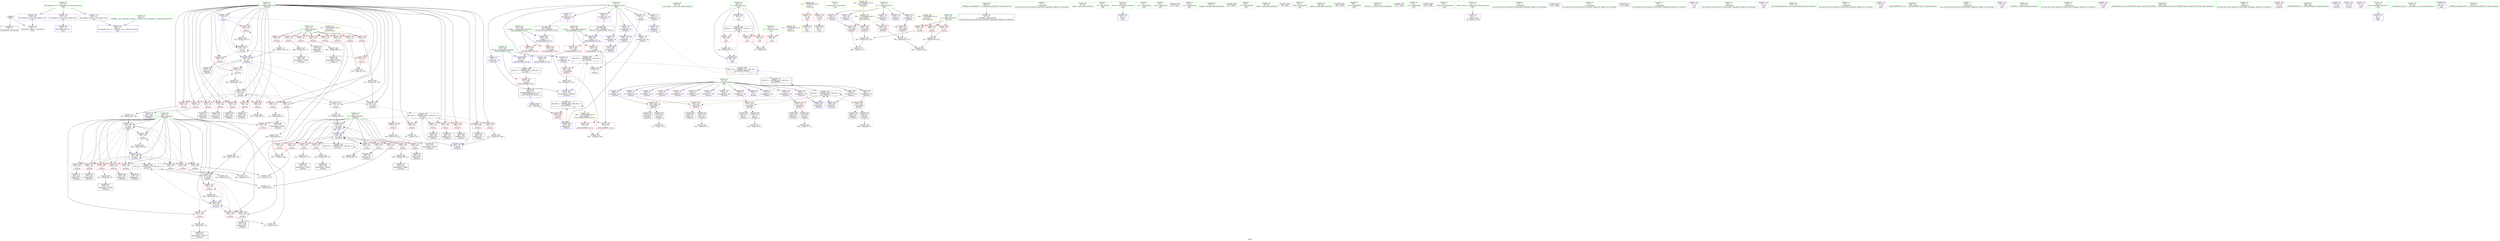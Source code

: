 digraph "SVFG" {
	label="SVFG";

	Node0x55be8ee57210 [shape=record,color=grey,label="{NodeID: 0\nNullPtr}"];
	Node0x55be8ee57210 -> Node0x55be8ee78370[style=solid];
	Node0x55be8ee57210 -> Node0x55be8ee7bee0[style=solid];
	Node0x55be8ee7a930 [shape=record,color=red,label="{NodeID: 194\n333\<--126\n\<--j\n_Z5solvev\n}"];
	Node0x55be8ee7a930 -> Node0x55be8ee8ad50[style=solid];
	Node0x55be8ee77400 [shape=record,color=purple,label="{NodeID: 111\n301\<--11\narrayidx87\<--dp\n_Z5solvev\n}"];
	Node0x55be8ee77400 -> Node0x55be8ee84900[style=solid];
	Node0x55be8ee75d60 [shape=record,color=green,label="{NodeID: 28\n49\<--50\n__cxa_atexit\<--__cxa_atexit_field_insensitive\n}"];
	Node0x55be8ee88f50 [shape=record,color=grey,label="{NodeID: 305\n324 = Binary(87, 323, )\n}"];
	Node0x55be8ee88f50 -> Node0x55be8ee84c40[style=solid];
	Node0x55be8ee7c0b0 [shape=record,color=blue,label="{NodeID: 222\n68\<--87\ni\<--\nmain\n}"];
	Node0x55be8ee7c0b0 -> Node0x55be8ee99b70[style=dashed];
	Node0x55be8ee7db10 [shape=record,color=red,label="{NodeID: 139\n90\<--66\n\<--t\nmain\n}"];
	Node0x55be8ee7db10 -> Node0x55be8ee8aed0[style=solid];
	Node0x55be8ee78710 [shape=record,color=black,label="{NodeID: 56\n81\<--78\ncall1\<--\nmain\n}"];
	Node0x55be8ee8b950 [shape=record,color=grey,label="{NodeID: 333\n168 = cmp(166, 167, )\n}"];
	Node0x55be8ee7f1d0 [shape=record,color=red,label="{NodeID: 167\n162\<--124\n\<--i\n_Z5solvev\n}"];
	Node0x55be8ee7f1d0 -> Node0x55be8ee89fd0[style=solid];
	Node0x55be8ee79dd0 [shape=record,color=black,label="{NodeID: 84\n309\<--308\nidxprom91\<--sub90\n_Z5solvev\n}"];
	Node0x55be8ee572a0 [shape=record,color=green,label="{NodeID: 1\n7\<--1\n__dso_handle\<--dummyObj\nGlob }"];
	Node0x55be8ee9dd20 [shape=record,color=yellow,style=double,label="{NodeID: 361\n10V_1 = ENCHI(MR_10V_0)\npts\{150000 \}\nFun[main]|{<s0>7}}"];
	Node0x55be8ee9dd20:s0 -> Node0x55be8ee9e560[style=dashed,color=red];
	Node0x55be8ee7aa00 [shape=record,color=red,label="{NodeID: 195\n340\<--126\n\<--j\n_Z5solvev\n}"];
	Node0x55be8ee7aa00 -> Node0x55be8ee7a110[style=solid];
	Node0x55be8ee774d0 [shape=record,color=purple,label="{NodeID: 112\n305\<--11\narrayidx89\<--dp\n_Z5solvev\n}"];
	Node0x55be8ee774d0 -> Node0x55be8ee849d0[style=solid];
	Node0x55be8ee75e60 [shape=record,color=green,label="{NodeID: 29\n48\<--54\n_ZNSt8ios_base4InitD1Ev\<--_ZNSt8ios_base4InitD1Ev_field_insensitive\n}"];
	Node0x55be8ee75e60 -> Node0x55be8ee78470[style=solid];
	Node0x55be8ee890d0 [shape=record,color=grey,label="{NodeID: 306\n284 = Binary(283, 87, )\n}"];
	Node0x55be8ee890d0 -> Node0x55be8ee846d0[style=solid];
	Node0x55be8ee7c180 [shape=record,color=blue,label="{NodeID: 223\n68\<--103\ni\<--inc\nmain\n}"];
	Node0x55be8ee7c180 -> Node0x55be8ee99b70[style=dashed];
	Node0x55be8ee7dbe0 [shape=record,color=red,label="{NodeID: 140\n89\<--68\n\<--i\nmain\n}"];
	Node0x55be8ee7dbe0 -> Node0x55be8ee8aed0[style=solid];
	Node0x55be8ee787e0 [shape=record,color=black,label="{NodeID: 57\n139\<--138\nidxprom\<--\n_Z5solvev\n}"];
	Node0x55be8ee96470 [shape=record,color=black,label="{NodeID: 334\nMR_16V_2 = PHI(MR_16V_3, MR_16V_1, )\npts\{121 \}\n}"];
	Node0x55be8ee96470 -> Node0x55be8ee7c590[style=dashed];
	Node0x55be8ee96470 -> Node0x55be8ee96470[style=dashed];
	Node0x55be8ee7f2a0 [shape=record,color=red,label="{NodeID: 168\n170\<--124\n\<--i\n_Z5solvev\n}"];
	Node0x55be8ee7f2a0 -> Node0x55be8ee87a50[style=solid];
	Node0x55be8ee79ea0 [shape=record,color=black,label="{NodeID: 85\n321\<--320\nidxprom98\<--add97\n_Z5solvev\n}"];
	Node0x55be8ee6bae0 [shape=record,color=green,label="{NodeID: 2\n17\<--1\n\<--dummyObj\nCan only get source location for instruction, argument, global var or function.}"];
	Node0x55be8ee7aad0 [shape=record,color=red,label="{NodeID: 196\n351\<--126\n\<--j\n_Z5solvev\n}"];
	Node0x55be8ee7aad0 -> Node0x55be8ee878d0[style=solid];
	Node0x55be8ee775a0 [shape=record,color=purple,label="{NodeID: 113\n310\<--11\narrayidx92\<--dp\n_Z5solvev\n}"];
	Node0x55be8ee775a0 -> Node0x55be8ee84aa0[style=solid];
	Node0x55be8ee75f60 [shape=record,color=green,label="{NodeID: 30\n61\<--62\nmain\<--main_field_insensitive\n}"];
	Node0x55be8ee89250 [shape=record,color=grey,label="{NodeID: 307\n308 = Binary(307, 87, )\n}"];
	Node0x55be8ee89250 -> Node0x55be8ee79dd0[style=solid];
	Node0x55be8ee7c250 [shape=record,color=blue,label="{NodeID: 224\n124\<--87\ni\<--\n_Z5solvev\n}"];
	Node0x55be8ee7c250 -> Node0x55be8ee7ee90[style=dashed];
	Node0x55be8ee7c250 -> Node0x55be8ee7ef60[style=dashed];
	Node0x55be8ee7c250 -> Node0x55be8ee7f030[style=dashed];
	Node0x55be8ee7c250 -> Node0x55be8ee7c320[style=dashed];
	Node0x55be8ee7c250 -> Node0x55be8ee7c3f0[style=dashed];
	Node0x55be8ee7dcb0 [shape=record,color=red,label="{NodeID: 141\n93\<--68\n\<--i\nmain\n}"];
	Node0x55be8ee788b0 [shape=record,color=black,label="{NodeID: 58\n179\<--178\nidxprom13\<--\n_Z5solvev\n}"];
	Node0x55be8ee7f370 [shape=record,color=red,label="{NodeID: 169\n182\<--124\n\<--i\n_Z5solvev\n}"];
	Node0x55be8ee7f370 -> Node0x55be8ee78980[style=solid];
	Node0x55be8ee79f70 [shape=record,color=black,label="{NodeID: 86\n326\<--325\nidxprom101\<--\n_Z5solvev\n}"];
	Node0x55be8ee6c0e0 [shape=record,color=green,label="{NodeID: 3\n19\<--1\n.str\<--dummyObj\nGlob }"];
	Node0x55be8ee9df10 [shape=record,color=yellow,style=double,label="{NodeID: 363\n14V_1 = ENCHI(MR_14V_0)\npts\{119 \}\nFun[_Z5solvev]}"];
	Node0x55be8ee9df10 -> Node0x55be8ee7de50[style=dashed];
	Node0x55be8ee9df10 -> Node0x55be8ee7df20[style=dashed];
	Node0x55be8ee9df10 -> Node0x55be8ee7dff0[style=dashed];
	Node0x55be8ee9df10 -> Node0x55be8ee7e0c0[style=dashed];
	Node0x55be8ee9df10 -> Node0x55be8ee7e190[style=dashed];
	Node0x55be8ee9df10 -> Node0x55be8ee7e260[style=dashed];
	Node0x55be8ee9df10 -> Node0x55be8ee7e330[style=dashed];
	Node0x55be8ee9df10 -> Node0x55be8ee7e400[style=dashed];
	Node0x55be8ee7aba0 [shape=record,color=red,label="{NodeID: 197\n365\<--126\n\<--j\n_Z5solvev\n}"];
	Node0x55be8ee7aba0 -> Node0x55be8ee87ed0[style=solid];
	Node0x55be8ee77670 [shape=record,color=purple,label="{NodeID: 114\n322\<--11\narrayidx99\<--dp\n_Z5solvev\n}"];
	Node0x55be8ee77670 -> Node0x55be8ee7b2f0[style=solid];
	Node0x55be8ee76060 [shape=record,color=green,label="{NodeID: 31\n64\<--65\nretval\<--retval_field_insensitive\nmain\n}"];
	Node0x55be8ee76060 -> Node0x55be8ee7bfe0[style=solid];
	Node0x55be8ee893d0 [shape=record,color=grey,label="{NodeID: 308\n103 = Binary(102, 87, )\n}"];
	Node0x55be8ee893d0 -> Node0x55be8ee7c180[style=solid];
	Node0x55be8ee7c320 [shape=record,color=blue,label="{NodeID: 225\n124\<--145\ni\<--inc\n_Z5solvev\n}"];
	Node0x55be8ee7c320 -> Node0x55be8ee7ee90[style=dashed];
	Node0x55be8ee7c320 -> Node0x55be8ee7ef60[style=dashed];
	Node0x55be8ee7c320 -> Node0x55be8ee7f030[style=dashed];
	Node0x55be8ee7c320 -> Node0x55be8ee7c320[style=dashed];
	Node0x55be8ee7c320 -> Node0x55be8ee7c3f0[style=dashed];
	Node0x55be8ee7dd80 [shape=record,color=red,label="{NodeID: 142\n102\<--68\n\<--i\nmain\n}"];
	Node0x55be8ee7dd80 -> Node0x55be8ee893d0[style=solid];
	Node0x55be8ee78980 [shape=record,color=black,label="{NodeID: 59\n183\<--182\nidxprom15\<--\n_Z5solvev\n}"];
	Node0x55be8ee7f440 [shape=record,color=red,label="{NodeID: 170\n194\<--124\n\<--i\n_Z5solvev\n}"];
	Node0x55be8ee7f440 -> Node0x55be8ee78b20[style=solid];
	Node0x55be8ee7a040 [shape=record,color=black,label="{NodeID: 87\n338\<--337\nidxprom107\<--\n_Z5solvev\n}"];
	Node0x55be8ee6c170 [shape=record,color=green,label="{NodeID: 4\n21\<--1\n.str.1\<--dummyObj\nGlob }"];
	Node0x55be8ee7ac70 [shape=record,color=red,label="{NodeID: 198\n181\<--180\n\<--arrayidx14\n_Z5solvev\n}"];
	Node0x55be8ee7ac70 -> Node0x55be8ee8a150[style=solid];
	Node0x55be8ee7c7b0 [shape=record,color=purple,label="{NodeID: 115\n327\<--11\narrayidx102\<--dp\n_Z5solvev\n}"];
	Node0x55be8ee7c7b0 -> Node0x55be8ee84c40[style=solid];
	Node0x55be8ee76130 [shape=record,color=green,label="{NodeID: 32\n66\<--67\nt\<--t_field_insensitive\nmain\n}"];
	Node0x55be8ee76130 -> Node0x55be8ee7db10[style=solid];
	Node0x55be8ee89550 [shape=record,color=grey,label="{NodeID: 309\n206 = Binary(205, 87, )\n}"];
	Node0x55be8ee89550 -> Node0x55be8ee8b050[style=solid];
	Node0x55be8ee7c3f0 [shape=record,color=blue,label="{NodeID: 226\n124\<--155\ni\<--sub\n_Z5solvev\n}"];
	Node0x55be8ee7c3f0 -> Node0x55be8ee7f100[style=dashed];
	Node0x55be8ee7c3f0 -> Node0x55be8ee7f1d0[style=dashed];
	Node0x55be8ee7c3f0 -> Node0x55be8ee7f2a0[style=dashed];
	Node0x55be8ee7c3f0 -> Node0x55be8ee7f370[style=dashed];
	Node0x55be8ee7c3f0 -> Node0x55be8ee7f440[style=dashed];
	Node0x55be8ee7c3f0 -> Node0x55be8ee7f510[style=dashed];
	Node0x55be8ee7c3f0 -> Node0x55be8ee7f5e0[style=dashed];
	Node0x55be8ee7c3f0 -> Node0x55be8ee7f6b0[style=dashed];
	Node0x55be8ee7c3f0 -> Node0x55be8ee7f780[style=dashed];
	Node0x55be8ee7c3f0 -> Node0x55be8ee7f850[style=dashed];
	Node0x55be8ee7c3f0 -> Node0x55be8ee7f920[style=dashed];
	Node0x55be8ee7c3f0 -> Node0x55be8ee84830[style=dashed];
	Node0x55be8ee7c3f0 -> Node0x55be8ee84b70[style=dashed];
	Node0x55be8ee7de50 [shape=record,color=red,label="{NodeID: 143\n135\<--118\n\<--n\n_Z5solvev\n}"];
	Node0x55be8ee7de50 -> Node0x55be8ee8aa50[style=solid];
	Node0x55be8ee78a50 [shape=record,color=black,label="{NodeID: 60\n191\<--190\nidxprom19\<--\n_Z5solvev\n}"];
	Node0x55be8ee97370 [shape=record,color=black,label="{NodeID: 337\nMR_24V_2 = PHI(MR_24V_3, MR_24V_1, )\npts\{100000 \}\n|{|<s2>7}}"];
	Node0x55be8ee97370 -> Node0x55be8ee7b3c0[style=dashed];
	Node0x55be8ee97370 -> Node0x55be8ee9b4a0[style=dashed];
	Node0x55be8ee97370:s2 -> Node0x55be8ee9a070[style=dashed,color=blue];
	Node0x55be8ee7f510 [shape=record,color=red,label="{NodeID: 171\n205\<--124\n\<--i\n_Z5solvev\n}"];
	Node0x55be8ee7f510 -> Node0x55be8ee89550[style=solid];
	Node0x55be8ee7a110 [shape=record,color=black,label="{NodeID: 88\n341\<--340\nidxprom109\<--\n_Z5solvev\n}"];
	Node0x55be8ee6a8c0 [shape=record,color=green,label="{NodeID: 5\n23\<--1\nstdin\<--dummyObj\nGlob }"];
	Node0x55be8ee9e100 [shape=record,color=yellow,style=double,label="{NodeID: 365\n18V_1 = ENCHI(MR_18V_0)\npts\{123 \}\nFun[_Z5solvev]}"];
	Node0x55be8ee9e100 -> Node0x55be8ee7ec20[style=dashed];
	Node0x55be8ee9e100 -> Node0x55be8ee7ecf0[style=dashed];
	Node0x55be8ee9e100 -> Node0x55be8ee7edc0[style=dashed];
	Node0x55be8ee7ad40 [shape=record,color=red,label="{NodeID: 199\n185\<--184\n\<--arrayidx16\n_Z5solvev\n}"];
	Node0x55be8ee7ad40 -> Node0x55be8ee87bd0[style=solid];
	Node0x55be8ee7c840 [shape=record,color=purple,label="{NodeID: 116\n350\<--11\narrayidx116\<--dp\n_Z5solvev\n|{<s0>12}}"];
	Node0x55be8ee7c840:s0 -> Node0x55be8eeb0340[style=solid,color=red];
	Node0x55be8ee76200 [shape=record,color=green,label="{NodeID: 33\n68\<--69\ni\<--i_field_insensitive\nmain\n}"];
	Node0x55be8ee76200 -> Node0x55be8ee7dbe0[style=solid];
	Node0x55be8ee76200 -> Node0x55be8ee7dcb0[style=solid];
	Node0x55be8ee76200 -> Node0x55be8ee7dd80[style=solid];
	Node0x55be8ee76200 -> Node0x55be8ee7c0b0[style=solid];
	Node0x55be8ee76200 -> Node0x55be8ee7c180[style=solid];
	Node0x55be8eeaf9b0 [shape=record,color=black,label="{NodeID: 393\n83 = PHI()\n}"];
	Node0x55be8ee896d0 [shape=record,color=grey,label="{NodeID: 310\n210 = Binary(209, 87, )\n}"];
	Node0x55be8ee896d0 -> Node0x55be8ee78bf0[style=solid];
	Node0x55be8ee7c4c0 [shape=record,color=blue,label="{NodeID: 227\n126\<--163\nj\<--add\n_Z5solvev\n}"];
	Node0x55be8ee7c4c0 -> Node0x55be8ee80070[style=dashed];
	Node0x55be8ee7c4c0 -> Node0x55be8ee80140[style=dashed];
	Node0x55be8ee7c4c0 -> Node0x55be8ee80210[style=dashed];
	Node0x55be8ee7c4c0 -> Node0x55be8ee802e0[style=dashed];
	Node0x55be8ee7c4c0 -> Node0x55be8ee803b0[style=dashed];
	Node0x55be8ee7c4c0 -> Node0x55be8ee80480[style=dashed];
	Node0x55be8ee7c4c0 -> Node0x55be8ee80550[style=dashed];
	Node0x55be8ee7c4c0 -> Node0x55be8ee7a790[style=dashed];
	Node0x55be8ee7c4c0 -> Node0x55be8ee7a860[style=dashed];
	Node0x55be8ee7c4c0 -> Node0x55be8ee7c4c0[style=dashed];
	Node0x55be8ee7c4c0 -> Node0x55be8ee84760[style=dashed];
	Node0x55be8ee7c4c0 -> Node0x55be8ee97d70[style=dashed];
	Node0x55be8ee7df20 [shape=record,color=red,label="{NodeID: 144\n154\<--118\n\<--n\n_Z5solvev\n}"];
	Node0x55be8ee7df20 -> Node0x55be8ee89850[style=solid];
	Node0x55be8ee78b20 [shape=record,color=black,label="{NodeID: 61\n195\<--194\nidxprom21\<--\n_Z5solvev\n}"];
	Node0x55be8ee97870 [shape=record,color=black,label="{NodeID: 338\nMR_20V_9 = PHI(MR_20V_10, MR_20V_8, )\npts\{125 \}\n}"];
	Node0x55be8ee97870 -> Node0x55be8ee7f9f0[style=dashed];
	Node0x55be8ee97870 -> Node0x55be8ee7fac0[style=dashed];
	Node0x55be8ee97870 -> Node0x55be8ee7fb90[style=dashed];
	Node0x55be8ee97870 -> Node0x55be8ee7fc60[style=dashed];
	Node0x55be8ee97870 -> Node0x55be8ee7fd30[style=dashed];
	Node0x55be8ee97870 -> Node0x55be8ee7fe00[style=dashed];
	Node0x55be8ee97870 -> Node0x55be8ee7fed0[style=dashed];
	Node0x55be8ee97870 -> Node0x55be8ee7ffa0[style=dashed];
	Node0x55be8ee97870 -> Node0x55be8ee84f80[style=dashed];
	Node0x55be8ee7f5e0 [shape=record,color=red,label="{NodeID: 172\n209\<--124\n\<--i\n_Z5solvev\n}"];
	Node0x55be8ee7f5e0 -> Node0x55be8ee896d0[style=solid];
	Node0x55be8ee7a1e0 [shape=record,color=black,label="{NodeID: 89\n344\<--343\ntobool111\<--\n_Z5solvev\n}"];
	Node0x55be8ee6a950 [shape=record,color=green,label="{NodeID: 6\n24\<--1\n.str.2\<--dummyObj\nGlob }"];
	Node0x55be8ee7ae10 [shape=record,color=red,label="{NodeID: 200\n193\<--192\n\<--arrayidx20\n_Z5solvev\n}"];
	Node0x55be8ee7ae10 -> Node0x55be8ee89cd0[style=solid];
	Node0x55be8ee7c8d0 [shape=record,color=purple,label="{NodeID: 117\n354\<--11\narrayidx119\<--dp\n_Z5solvev\n|{<s0>12}}"];
	Node0x55be8ee7c8d0:s0 -> Node0x55be8eeb04a0[style=solid,color=red];
	Node0x55be8ee762d0 [shape=record,color=green,label="{NodeID: 34\n76\<--77\nfreopen\<--freopen_field_insensitive\n}"];
	Node0x55be8eeafab0 [shape=record,color=black,label="{NodeID: 394\n95 = PHI()\n}"];
	Node0x55be8ee89850 [shape=record,color=grey,label="{NodeID: 311\n155 = Binary(154, 156, )\n}"];
	Node0x55be8ee89850 -> Node0x55be8ee7c3f0[style=solid];
	Node0x55be8ee7c590 [shape=record,color=blue,label="{NodeID: 228\n120\<--171\nk\<--add9\n_Z5solvev\n}"];
	Node0x55be8ee7c590 -> Node0x55be8ee7e4d0[style=dashed];
	Node0x55be8ee7c590 -> Node0x55be8ee7e5a0[style=dashed];
	Node0x55be8ee7c590 -> Node0x55be8ee7e670[style=dashed];
	Node0x55be8ee7c590 -> Node0x55be8ee7e740[style=dashed];
	Node0x55be8ee7c590 -> Node0x55be8ee7e810[style=dashed];
	Node0x55be8ee7c590 -> Node0x55be8ee7e8e0[style=dashed];
	Node0x55be8ee7c590 -> Node0x55be8ee7e9b0[style=dashed];
	Node0x55be8ee7c590 -> Node0x55be8ee7ea80[style=dashed];
	Node0x55be8ee7c590 -> Node0x55be8ee7eb50[style=dashed];
	Node0x55be8ee7c590 -> Node0x55be8ee7c590[style=dashed];
	Node0x55be8ee7c590 -> Node0x55be8ee846d0[style=dashed];
	Node0x55be8ee7c590 -> Node0x55be8ee96470[style=dashed];
	Node0x55be8ee7dff0 [shape=record,color=red,label="{NodeID: 145\n167\<--118\n\<--n\n_Z5solvev\n}"];
	Node0x55be8ee7dff0 -> Node0x55be8ee8b950[style=solid];
	Node0x55be8ee78bf0 [shape=record,color=black,label="{NodeID: 62\n211\<--210\nidxprom29\<--add28\n_Z5solvev\n}"];
	Node0x55be8ee97d70 [shape=record,color=black,label="{NodeID: 339\nMR_22V_6 = PHI(MR_22V_8, MR_22V_2, )\npts\{127 \}\n}"];
	Node0x55be8ee97d70 -> Node0x55be8ee84d10[style=dashed];
	Node0x55be8ee7f6b0 [shape=record,color=red,label="{NodeID: 173\n240\<--124\n\<--i\n_Z5solvev\n}"];
	Node0x55be8ee7f6b0 -> Node0x55be8ee79270[style=solid];
	Node0x55be8ee7a2b0 [shape=record,color=black,label="{NodeID: 90\n345\<--343\nconv112\<--\n_Z5solvev\n}"];
	Node0x55be8ee7a2b0 -> Node0x55be8ee8b650[style=solid];
	Node0x55be8ee6a9e0 [shape=record,color=green,label="{NodeID: 7\n26\<--1\n.str.3\<--dummyObj\nGlob }"];
	Node0x55be8ee7aee0 [shape=record,color=red,label="{NodeID: 201\n197\<--196\n\<--arrayidx22\n_Z5solvev\n}"];
	Node0x55be8ee7aee0 -> Node0x55be8ee89cd0[style=solid];
	Node0x55be8ee7c9a0 [shape=record,color=purple,label="{NodeID: 118\n361\<--11\narrayidx122\<--dp\n_Z5solvev\n}"];
	Node0x55be8ee7c9a0 -> Node0x55be8ee84de0[style=solid];
	Node0x55be8ee763d0 [shape=record,color=green,label="{NodeID: 35\n84\<--85\nscanf\<--scanf_field_insensitive\n}"];
	Node0x55be8eeafbb0 [shape=record,color=black,label="{NodeID: 395\n46 = PHI()\n}"];
	Node0x55be8ee899d0 [shape=record,color=grey,label="{NodeID: 312\n145 = Binary(144, 87, )\n}"];
	Node0x55be8ee899d0 -> Node0x55be8ee7c320[style=solid];
	Node0x55be8ee7c660 [shape=record,color=blue,label="{NodeID: 229\n245\<--247\narrayidx52\<--\n_Z5solvev\n}"];
	Node0x55be8ee7c660 -> Node0x55be8ee9b4a0[style=dashed];
	Node0x55be8ee7e0c0 [shape=record,color=red,label="{NodeID: 146\n298\<--118\n\<--n\n_Z5solvev\n}"];
	Node0x55be8ee7e0c0 -> Node0x55be8ee881d0[style=solid];
	Node0x55be8ee78cc0 [shape=record,color=black,label="{NodeID: 63\n215\<--214\nidxprom32\<--sub31\n_Z5solvev\n}"];
	Node0x55be8ee98270 [shape=record,color=black,label="{NodeID: 340\nMR_26V_5 = PHI(MR_26V_7, MR_26V_4, )\npts\{130000 \}\n|{|<s3>7}}"];
	Node0x55be8ee98270 -> Node0x55be8ee7b2f0[style=dashed];
	Node0x55be8ee98270 -> Node0x55be8ee7b560[style=dashed];
	Node0x55be8ee98270 -> Node0x55be8ee84c40[style=dashed];
	Node0x55be8ee98270:s3 -> Node0x55be8ee9a070[style=dashed,color=blue];
	Node0x55be8ee7f780 [shape=record,color=red,label="{NodeID: 174\n251\<--124\n\<--i\n_Z5solvev\n}"];
	Node0x55be8ee7f780 -> Node0x55be8ee79410[style=solid];
	Node0x55be8ee7a380 [shape=record,color=black,label="{NodeID: 91\n349\<--348\nidxprom115\<--\n_Z5solvev\n}"];
	Node0x55be8ee6b130 [shape=record,color=green,label="{NodeID: 8\n28\<--1\nstdout\<--dummyObj\nGlob }"];
	Node0x55be8ee7afb0 [shape=record,color=red,label="{NodeID: 202\n217\<--216\n\<--arrayidx33\n_Z5solvev\n}"];
	Node0x55be8ee7afb0 -> Node0x55be8ee78d90[style=solid];
	Node0x55be8ee7afb0 -> Node0x55be8ee78e60[style=solid];
	Node0x55be8ee7ca70 [shape=record,color=purple,label="{NodeID: 119\n374\<--11\n\<--dp\n_Z5solvev\n}"];
	Node0x55be8ee7ca70 -> Node0x55be8ee7b560[style=solid];
	Node0x55be8ee764d0 [shape=record,color=green,label="{NodeID: 36\n96\<--97\nprintf\<--printf_field_insensitive\n}"];
	Node0x55be8eeafcb0 [shape=record,color=black,label="{NodeID: 396\n129 = PHI()\n}"];
	Node0x55be8ee89b50 [shape=record,color=grey,label="{NodeID: 313\n214 = Binary(213, 87, )\n}"];
	Node0x55be8ee89b50 -> Node0x55be8ee78cc0[style=solid];
	Node0x55be8ee84640 [shape=record,color=blue,label="{NodeID: 230\n279\<--247\narrayidx75\<--\n_Z5solvev\n}"];
	Node0x55be8ee84640 -> Node0x55be8ee9b4a0[style=dashed];
	Node0x55be8ee7e190 [shape=record,color=red,label="{NodeID: 147\n303\<--118\n\<--n\n_Z5solvev\n}"];
	Node0x55be8ee7e190 -> Node0x55be8ee79d00[style=solid];
	Node0x55be8ee78d90 [shape=record,color=black,label="{NodeID: 64\n218\<--217\ntobool\<--\n_Z5solvev\n}"];
	Node0x55be8ee7f850 [shape=record,color=red,label="{NodeID: 175\n274\<--124\n\<--i\n_Z5solvev\n}"];
	Node0x55be8ee7f850 -> Node0x55be8ee79a90[style=solid];
	Node0x55be8ee7a450 [shape=record,color=black,label="{NodeID: 92\n353\<--352\nidxprom118\<--add117\n_Z5solvev\n}"];
	Node0x55be8ee6b1c0 [shape=record,color=green,label="{NodeID: 9\n29\<--1\n.str.4\<--dummyObj\nGlob }"];
	Node0x55be8ee7b080 [shape=record,color=red,label="{NodeID: 203\n235\<--234\n\<--arrayidx44\n_Z5solvev\n}"];
	Node0x55be8ee7b080 -> Node0x55be8ee790d0[style=solid];
	Node0x55be8ee7b080 -> Node0x55be8ee791a0[style=solid];
	Node0x55be8ee7cb40 [shape=record,color=purple,label="{NodeID: 120\n140\<--14\narrayidx\<--a\n_Z5solvev\n}"];
	Node0x55be8ee765d0 [shape=record,color=green,label="{NodeID: 37\n99\<--100\n_Z5solvev\<--_Z5solvev_field_insensitive\n}"];
	Node0x55be8eeafdb0 [shape=record,color=black,label="{NodeID: 397\n131 = PHI()\n}"];
	Node0x55be8ee89cd0 [shape=record,color=grey,label="{NodeID: 314\n198 = Binary(193, 197, )\n}"];
	Node0x55be8ee89cd0 -> Node0x55be8ee8b4d0[style=solid];
	Node0x55be8ee846d0 [shape=record,color=blue,label="{NodeID: 231\n120\<--284\nk\<--inc78\n_Z5solvev\n}"];
	Node0x55be8ee846d0 -> Node0x55be8ee7e4d0[style=dashed];
	Node0x55be8ee846d0 -> Node0x55be8ee7e5a0[style=dashed];
	Node0x55be8ee846d0 -> Node0x55be8ee7e670[style=dashed];
	Node0x55be8ee846d0 -> Node0x55be8ee7e740[style=dashed];
	Node0x55be8ee846d0 -> Node0x55be8ee7e810[style=dashed];
	Node0x55be8ee846d0 -> Node0x55be8ee7e8e0[style=dashed];
	Node0x55be8ee846d0 -> Node0x55be8ee7e9b0[style=dashed];
	Node0x55be8ee846d0 -> Node0x55be8ee7ea80[style=dashed];
	Node0x55be8ee846d0 -> Node0x55be8ee7eb50[style=dashed];
	Node0x55be8ee846d0 -> Node0x55be8ee7c590[style=dashed];
	Node0x55be8ee846d0 -> Node0x55be8ee846d0[style=dashed];
	Node0x55be8ee846d0 -> Node0x55be8ee96470[style=dashed];
	Node0x55be8ee7e260 [shape=record,color=red,label="{NodeID: 148\n307\<--118\n\<--n\n_Z5solvev\n}"];
	Node0x55be8ee7e260 -> Node0x55be8ee89250[style=solid];
	Node0x55be8ee78e60 [shape=record,color=black,label="{NodeID: 65\n219\<--217\nconv\<--\n_Z5solvev\n}"];
	Node0x55be8ee78e60 -> Node0x55be8ee8b7d0[style=solid];
	Node0x55be8ee98c70 [shape=record,color=black,label="{NodeID: 342\nMR_29V_3 = PHI(MR_29V_4, MR_29V_2, )\npts\{394 \}\n}"];
	Node0x55be8ee98c70 -> Node0x55be8ee7b630[style=dashed];
	Node0x55be8ee7f920 [shape=record,color=red,label="{NodeID: 176\n293\<--124\n\<--i\n_Z5solvev\n}"];
	Node0x55be8ee7f920 -> Node0x55be8ee88350[style=solid];
	Node0x55be8ee7a520 [shape=record,color=black,label="{NodeID: 93\n360\<--359\nidxprom121\<--\n_Z5solvev\n}"];
	Node0x55be8ee6b250 [shape=record,color=green,label="{NodeID: 10\n31\<--1\n.str.5\<--dummyObj\nGlob }"];
	Node0x55be8ee9e560 [shape=record,color=yellow,style=double,label="{NodeID: 370\n10V_1 = ENCHI(MR_10V_0)\npts\{150000 \}\nFun[_Z5solvev]}"];
	Node0x55be8ee9e560 -> Node0x55be8ee7ac70[style=dashed];
	Node0x55be8ee9e560 -> Node0x55be8ee7ad40[style=dashed];
	Node0x55be8ee9e560 -> Node0x55be8ee7ae10[style=dashed];
	Node0x55be8ee9e560 -> Node0x55be8ee7aee0[style=dashed];
	Node0x55be8ee7b150 [shape=record,color=red,label="{NodeID: 204\n257\<--256\n\<--arrayidx58\n_Z5solvev\n}"];
	Node0x55be8ee7b150 -> Node0x55be8ee795b0[style=solid];
	Node0x55be8ee7b150 -> Node0x55be8ee79680[style=solid];
	Node0x55be8ee7cc10 [shape=record,color=purple,label="{NodeID: 121\n180\<--14\narrayidx14\<--a\n_Z5solvev\n}"];
	Node0x55be8ee7cc10 -> Node0x55be8ee7ac70[style=solid];
	Node0x55be8ee766d0 [shape=record,color=green,label="{NodeID: 38\n118\<--119\nn\<--n_field_insensitive\n_Z5solvev\n}"];
	Node0x55be8ee766d0 -> Node0x55be8ee7de50[style=solid];
	Node0x55be8ee766d0 -> Node0x55be8ee7df20[style=solid];
	Node0x55be8ee766d0 -> Node0x55be8ee7dff0[style=solid];
	Node0x55be8ee766d0 -> Node0x55be8ee7e0c0[style=solid];
	Node0x55be8ee766d0 -> Node0x55be8ee7e190[style=solid];
	Node0x55be8ee766d0 -> Node0x55be8ee7e260[style=solid];
	Node0x55be8ee766d0 -> Node0x55be8ee7e330[style=solid];
	Node0x55be8ee766d0 -> Node0x55be8ee7e400[style=solid];
	Node0x55be8eeafeb0 [shape=record,color=black,label="{NodeID: 398\n142 = PHI()\n}"];
	Node0x55be8ee89e50 [shape=record,color=grey,label="{NodeID: 315\n201 = Binary(199, 200, )\n}"];
	Node0x55be8ee89e50 -> Node0x55be8ee8b4d0[style=solid];
	Node0x55be8ee84760 [shape=record,color=blue,label="{NodeID: 232\n126\<--289\nj\<--inc81\n_Z5solvev\n}"];
	Node0x55be8ee84760 -> Node0x55be8ee80070[style=dashed];
	Node0x55be8ee84760 -> Node0x55be8ee80140[style=dashed];
	Node0x55be8ee84760 -> Node0x55be8ee80210[style=dashed];
	Node0x55be8ee84760 -> Node0x55be8ee802e0[style=dashed];
	Node0x55be8ee84760 -> Node0x55be8ee803b0[style=dashed];
	Node0x55be8ee84760 -> Node0x55be8ee80480[style=dashed];
	Node0x55be8ee84760 -> Node0x55be8ee80550[style=dashed];
	Node0x55be8ee84760 -> Node0x55be8ee7a790[style=dashed];
	Node0x55be8ee84760 -> Node0x55be8ee7a860[style=dashed];
	Node0x55be8ee84760 -> Node0x55be8ee7c4c0[style=dashed];
	Node0x55be8ee84760 -> Node0x55be8ee84760[style=dashed];
	Node0x55be8ee84760 -> Node0x55be8ee97d70[style=dashed];
	Node0x55be8ee7e330 [shape=record,color=red,label="{NodeID: 149\n312\<--118\n\<--n\n_Z5solvev\n}"];
	Node0x55be8ee7e330 -> Node0x55be8ee88650[style=solid];
	Node0x55be8ee78f30 [shape=record,color=black,label="{NodeID: 66\n229\<--228\nidxprom40\<--add39\n_Z5solvev\n}"];
	Node0x55be8ee7f9f0 [shape=record,color=red,label="{NodeID: 177\n316\<--124\n\<--i\n_Z5solvev\n}"];
	Node0x55be8ee7f9f0 -> Node0x55be8ee8a750[style=solid];
	Node0x55be8ee7a5f0 [shape=record,color=black,label="{NodeID: 94\n390\<--413\n_ZSt3minIiERKT_S2_S2__ret\<--\n_ZSt3minIiERKT_S2_S2_\n|{<s0>12}}"];
	Node0x55be8ee7a5f0:s0 -> Node0x55be8eeaffb0[style=solid,color=blue];
	Node0x55be8ee6b320 [shape=record,color=green,label="{NodeID: 11\n33\<--1\n_ZSt4cout\<--dummyObj\nGlob }"];
	Node0x55be8ee7b220 [shape=record,color=red,label="{NodeID: 205\n269\<--268\n\<--arrayidx67\n_Z5solvev\n}"];
	Node0x55be8ee7b220 -> Node0x55be8ee798f0[style=solid];
	Node0x55be8ee7b220 -> Node0x55be8ee799c0[style=solid];
	Node0x55be8ee7cce0 [shape=record,color=purple,label="{NodeID: 122\n184\<--14\narrayidx16\<--a\n_Z5solvev\n}"];
	Node0x55be8ee7cce0 -> Node0x55be8ee7ad40[style=solid];
	Node0x55be8ee767a0 [shape=record,color=green,label="{NodeID: 39\n120\<--121\nk\<--k_field_insensitive\n_Z5solvev\n}"];
	Node0x55be8ee767a0 -> Node0x55be8ee7e4d0[style=solid];
	Node0x55be8ee767a0 -> Node0x55be8ee7e5a0[style=solid];
	Node0x55be8ee767a0 -> Node0x55be8ee7e670[style=solid];
	Node0x55be8ee767a0 -> Node0x55be8ee7e740[style=solid];
	Node0x55be8ee767a0 -> Node0x55be8ee7e810[style=solid];
	Node0x55be8ee767a0 -> Node0x55be8ee7e8e0[style=solid];
	Node0x55be8ee767a0 -> Node0x55be8ee7e9b0[style=solid];
	Node0x55be8ee767a0 -> Node0x55be8ee7ea80[style=solid];
	Node0x55be8ee767a0 -> Node0x55be8ee7eb50[style=solid];
	Node0x55be8ee767a0 -> Node0x55be8ee7c590[style=solid];
	Node0x55be8ee767a0 -> Node0x55be8ee846d0[style=solid];
	Node0x55be8eeaffb0 [shape=record,color=black,label="{NodeID: 399\n355 = PHI(390, )\n}"];
	Node0x55be8eeaffb0 -> Node0x55be8ee7b490[style=solid];
	Node0x55be8ee89fd0 [shape=record,color=grey,label="{NodeID: 316\n163 = Binary(162, 156, )\n}"];
	Node0x55be8ee89fd0 -> Node0x55be8ee7c4c0[style=solid];
	Node0x55be8ee84830 [shape=record,color=blue,label="{NodeID: 233\n124\<--294\ni\<--dec\n_Z5solvev\n}"];
	Node0x55be8ee84830 -> Node0x55be8ee7f100[style=dashed];
	Node0x55be8ee84830 -> Node0x55be8ee7f1d0[style=dashed];
	Node0x55be8ee84830 -> Node0x55be8ee7f2a0[style=dashed];
	Node0x55be8ee84830 -> Node0x55be8ee7f370[style=dashed];
	Node0x55be8ee84830 -> Node0x55be8ee7f440[style=dashed];
	Node0x55be8ee84830 -> Node0x55be8ee7f510[style=dashed];
	Node0x55be8ee84830 -> Node0x55be8ee7f5e0[style=dashed];
	Node0x55be8ee84830 -> Node0x55be8ee7f6b0[style=dashed];
	Node0x55be8ee84830 -> Node0x55be8ee7f780[style=dashed];
	Node0x55be8ee84830 -> Node0x55be8ee7f850[style=dashed];
	Node0x55be8ee84830 -> Node0x55be8ee7f920[style=dashed];
	Node0x55be8ee84830 -> Node0x55be8ee84830[style=dashed];
	Node0x55be8ee84830 -> Node0x55be8ee84b70[style=dashed];
	Node0x55be8ee7e400 [shape=record,color=red,label="{NodeID: 150\n334\<--118\n\<--n\n_Z5solvev\n}"];
	Node0x55be8ee7e400 -> Node0x55be8ee8ad50[style=solid];
	Node0x55be8ee79000 [shape=record,color=black,label="{NodeID: 67\n233\<--232\nidxprom43\<--sub42\n_Z5solvev\n}"];
	Node0x55be8ee7fac0 [shape=record,color=red,label="{NodeID: 178\n319\<--124\n\<--i\n_Z5solvev\n}"];
	Node0x55be8ee7fac0 -> Node0x55be8ee88c50[style=solid];
	Node0x55be8ee7a6c0 [shape=record,color=purple,label="{NodeID: 95\n45\<--4\n\<--_ZStL8__ioinit\n__cxx_global_var_init\n}"];
	Node0x55be8ee6a5f0 [shape=record,color=green,label="{NodeID: 12\n35\<--1\n\<--dummyObj\nCan only get source location for instruction, argument, global var or function.}"];
	Node0x55be8ee7b2f0 [shape=record,color=red,label="{NodeID: 206\n323\<--322\n\<--arrayidx99\n_Z5solvev\n}"];
	Node0x55be8ee7b2f0 -> Node0x55be8ee88f50[style=solid];
	Node0x55be8ee7cdb0 [shape=record,color=purple,label="{NodeID: 123\n192\<--14\narrayidx20\<--a\n_Z5solvev\n}"];
	Node0x55be8ee7cdb0 -> Node0x55be8ee7ae10[style=solid];
	Node0x55be8ee76870 [shape=record,color=green,label="{NodeID: 40\n122\<--123\np\<--p_field_insensitive\n_Z5solvev\n}"];
	Node0x55be8ee76870 -> Node0x55be8ee7ec20[style=solid];
	Node0x55be8ee76870 -> Node0x55be8ee7ecf0[style=solid];
	Node0x55be8ee76870 -> Node0x55be8ee7edc0[style=solid];
	Node0x55be8eeb01a0 [shape=record,color=black,label="{NodeID: 400\n376 = PHI()\n}"];
	Node0x55be8ee8a150 [shape=record,color=grey,label="{NodeID: 317\n188 = cmp(181, 187, )\n}"];
	Node0x55be8ee84900 [shape=record,color=blue,label="{NodeID: 234\n301\<--71\narrayidx87\<--\n_Z5solvev\n}"];
	Node0x55be8ee84900 -> Node0x55be8ee849d0[style=dashed];
	Node0x55be8ee7e4d0 [shape=record,color=red,label="{NodeID: 151\n174\<--120\n\<--k\n_Z5solvev\n}"];
	Node0x55be8ee7e4d0 -> Node0x55be8ee8a2d0[style=solid];
	Node0x55be8ee790d0 [shape=record,color=black,label="{NodeID: 68\n236\<--235\ntobool45\<--\n_Z5solvev\n}"];
	Node0x55be8ee99b70 [shape=record,color=black,label="{NodeID: 345\nMR_8V_3 = PHI(MR_8V_4, MR_8V_2, )\npts\{69 \}\n}"];
	Node0x55be8ee99b70 -> Node0x55be8ee7dbe0[style=dashed];
	Node0x55be8ee99b70 -> Node0x55be8ee7dcb0[style=dashed];
	Node0x55be8ee99b70 -> Node0x55be8ee7dd80[style=dashed];
	Node0x55be8ee99b70 -> Node0x55be8ee7c180[style=dashed];
	Node0x55be8ee7fb90 [shape=record,color=red,label="{NodeID: 179\n325\<--124\n\<--i\n_Z5solvev\n}"];
	Node0x55be8ee7fb90 -> Node0x55be8ee79f70[style=solid];
	Node0x55be8ee777f0 [shape=record,color=purple,label="{NodeID: 96\n148\<--8\n\<--pos\n_Z5solvev\n}"];
	Node0x55be8ee6a6c0 [shape=record,color=green,label="{NodeID: 13\n71\<--1\n\<--dummyObj\nCan only get source location for instruction, argument, global var or function.}"];
	Node0x55be8ee878d0 [shape=record,color=grey,label="{NodeID: 290\n352 = Binary(351, 87, )\n}"];
	Node0x55be8ee878d0 -> Node0x55be8ee7a450[style=solid];
	Node0x55be8ee7b3c0 [shape=record,color=red,label="{NodeID: 207\n343\<--342\n\<--arrayidx110\n_Z5solvev\n}"];
	Node0x55be8ee7b3c0 -> Node0x55be8ee7a1e0[style=solid];
	Node0x55be8ee7b3c0 -> Node0x55be8ee7a2b0[style=solid];
	Node0x55be8ee7ce80 [shape=record,color=purple,label="{NodeID: 124\n196\<--14\narrayidx22\<--a\n_Z5solvev\n}"];
	Node0x55be8ee7ce80 -> Node0x55be8ee7aee0[style=solid];
	Node0x55be8ee76940 [shape=record,color=green,label="{NodeID: 41\n124\<--125\ni\<--i_field_insensitive\n_Z5solvev\n}"];
	Node0x55be8ee76940 -> Node0x55be8ee7ee90[style=solid];
	Node0x55be8ee76940 -> Node0x55be8ee7ef60[style=solid];
	Node0x55be8ee76940 -> Node0x55be8ee7f030[style=solid];
	Node0x55be8ee76940 -> Node0x55be8ee7f100[style=solid];
	Node0x55be8ee76940 -> Node0x55be8ee7f1d0[style=solid];
	Node0x55be8ee76940 -> Node0x55be8ee7f2a0[style=solid];
	Node0x55be8ee76940 -> Node0x55be8ee7f370[style=solid];
	Node0x55be8ee76940 -> Node0x55be8ee7f440[style=solid];
	Node0x55be8ee76940 -> Node0x55be8ee7f510[style=solid];
	Node0x55be8ee76940 -> Node0x55be8ee7f5e0[style=solid];
	Node0x55be8ee76940 -> Node0x55be8ee7f6b0[style=solid];
	Node0x55be8ee76940 -> Node0x55be8ee7f780[style=solid];
	Node0x55be8ee76940 -> Node0x55be8ee7f850[style=solid];
	Node0x55be8ee76940 -> Node0x55be8ee7f920[style=solid];
	Node0x55be8ee76940 -> Node0x55be8ee7f9f0[style=solid];
	Node0x55be8ee76940 -> Node0x55be8ee7fac0[style=solid];
	Node0x55be8ee76940 -> Node0x55be8ee7fb90[style=solid];
	Node0x55be8ee76940 -> Node0x55be8ee7fc60[style=solid];
	Node0x55be8ee76940 -> Node0x55be8ee7fd30[style=solid];
	Node0x55be8ee76940 -> Node0x55be8ee7fe00[style=solid];
	Node0x55be8ee76940 -> Node0x55be8ee7fed0[style=solid];
	Node0x55be8ee76940 -> Node0x55be8ee7ffa0[style=solid];
	Node0x55be8ee76940 -> Node0x55be8ee7c250[style=solid];
	Node0x55be8ee76940 -> Node0x55be8ee7c320[style=solid];
	Node0x55be8ee76940 -> Node0x55be8ee7c3f0[style=solid];
	Node0x55be8ee76940 -> Node0x55be8ee84830[style=solid];
	Node0x55be8ee76940 -> Node0x55be8ee84b70[style=solid];
	Node0x55be8ee76940 -> Node0x55be8ee84f80[style=solid];
	Node0x55be8eeb0270 [shape=record,color=black,label="{NodeID: 401\n379 = PHI()\n}"];
	Node0x55be8ee8a2d0 [shape=record,color=grey,label="{NodeID: 318\n176 = cmp(174, 175, )\n}"];
	Node0x55be8ee849d0 [shape=record,color=blue,label="{NodeID: 235\n305\<--87\narrayidx89\<--\n_Z5solvev\n}"];
	Node0x55be8ee849d0 -> Node0x55be8ee84aa0[style=dashed];
	Node0x55be8ee7e5a0 [shape=record,color=red,label="{NodeID: 152\n178\<--120\n\<--k\n_Z5solvev\n}"];
	Node0x55be8ee7e5a0 -> Node0x55be8ee788b0[style=solid];
	Node0x55be8ee791a0 [shape=record,color=black,label="{NodeID: 69\n237\<--235\nconv46\<--\n_Z5solvev\n}"];
	Node0x55be8ee791a0 -> Node0x55be8ee8a450[style=solid];
	Node0x55be8ee9a070 [shape=record,color=black,label="{NodeID: 346\nMR_12V_2 = PHI(MR_12V_3, MR_12V_1, )\npts\{100000 130000 \}\n|{<s0>7|<s1>7}}"];
	Node0x55be8ee9a070:s0 -> Node0x55be8ee84900[style=dashed,color=red];
	Node0x55be8ee9a070:s1 -> Node0x55be8ee97370[style=dashed,color=red];
	Node0x55be8ee7fc60 [shape=record,color=red,label="{NodeID: 180\n329\<--124\n\<--i\n_Z5solvev\n}"];
	Node0x55be8ee7fc60 -> Node0x55be8ee884d0[style=solid];
	Node0x55be8ee778c0 [shape=record,color=purple,label="{NodeID: 97\n212\<--8\narrayidx30\<--pos\n_Z5solvev\n}"];
	Node0x55be8ee6a790 [shape=record,color=green,label="{NodeID: 14\n87\<--1\n\<--dummyObj\nCan only get source location for instruction, argument, global var or function.}"];
	Node0x55be8ee87a50 [shape=record,color=grey,label="{NodeID: 291\n171 = Binary(170, 87, )\n}"];
	Node0x55be8ee87a50 -> Node0x55be8ee7c590[style=solid];
	Node0x55be8ee7b490 [shape=record,color=red,label="{NodeID: 208\n358\<--355\n\<--call120\n_Z5solvev\n}"];
	Node0x55be8ee7b490 -> Node0x55be8ee84de0[style=solid];
	Node0x55be8ee7cf50 [shape=record,color=purple,label="{NodeID: 125\n73\<--19\n\<--.str\nmain\n}"];
	Node0x55be8ee76a10 [shape=record,color=green,label="{NodeID: 42\n126\<--127\nj\<--j_field_insensitive\n_Z5solvev\n}"];
	Node0x55be8ee76a10 -> Node0x55be8ee80070[style=solid];
	Node0x55be8ee76a10 -> Node0x55be8ee80140[style=solid];
	Node0x55be8ee76a10 -> Node0x55be8ee80210[style=solid];
	Node0x55be8ee76a10 -> Node0x55be8ee802e0[style=solid];
	Node0x55be8ee76a10 -> Node0x55be8ee803b0[style=solid];
	Node0x55be8ee76a10 -> Node0x55be8ee80480[style=solid];
	Node0x55be8ee76a10 -> Node0x55be8ee80550[style=solid];
	Node0x55be8ee76a10 -> Node0x55be8ee7a790[style=solid];
	Node0x55be8ee76a10 -> Node0x55be8ee7a860[style=solid];
	Node0x55be8ee76a10 -> Node0x55be8ee7a930[style=solid];
	Node0x55be8ee76a10 -> Node0x55be8ee7aa00[style=solid];
	Node0x55be8ee76a10 -> Node0x55be8ee7aad0[style=solid];
	Node0x55be8ee76a10 -> Node0x55be8ee7aba0[style=solid];
	Node0x55be8ee76a10 -> Node0x55be8ee7c4c0[style=solid];
	Node0x55be8ee76a10 -> Node0x55be8ee84760[style=solid];
	Node0x55be8ee76a10 -> Node0x55be8ee84d10[style=solid];
	Node0x55be8ee76a10 -> Node0x55be8ee84eb0[style=solid];
	Node0x55be8eeb0340 [shape=record,color=black,label="{NodeID: 402\n391 = PHI(350, )\n0th arg _ZSt3minIiERKT_S2_S2_ }"];
	Node0x55be8eeb0340 -> Node0x55be8ee85050[style=solid];
	Node0x55be8ee8a450 [shape=record,color=grey,label="{NodeID: 319\n238 = cmp(237, 87, )\n}"];
	Node0x55be8ee84aa0 [shape=record,color=blue,label="{NodeID: 236\n310\<--156\narrayidx92\<--\n_Z5solvev\n}"];
	Node0x55be8ee84aa0 -> Node0x55be8ee98270[style=dashed];
	Node0x55be8ee7e670 [shape=record,color=red,label="{NodeID: 153\n204\<--120\n\<--k\n_Z5solvev\n}"];
	Node0x55be8ee7e670 -> Node0x55be8ee8b050[style=solid];
	Node0x55be8ee79270 [shape=record,color=black,label="{NodeID: 70\n241\<--240\nidxprom49\<--\n_Z5solvev\n}"];
	Node0x55be8ee7fd30 [shape=record,color=red,label="{NodeID: 181\n337\<--124\n\<--i\n_Z5solvev\n}"];
	Node0x55be8ee7fd30 -> Node0x55be8ee7a040[style=solid];
	Node0x55be8ee77990 [shape=record,color=purple,label="{NodeID: 98\n216\<--8\narrayidx33\<--pos\n_Z5solvev\n}"];
	Node0x55be8ee77990 -> Node0x55be8ee7afb0[style=solid];
	Node0x55be8ee68fd0 [shape=record,color=green,label="{NodeID: 15\n150\<--1\n\<--dummyObj\nCan only get source location for instruction, argument, global var or function.}"];
	Node0x55be8ee87bd0 [shape=record,color=grey,label="{NodeID: 292\n187 = Binary(185, 186, )\n}"];
	Node0x55be8ee87bd0 -> Node0x55be8ee8a150[style=solid];
	Node0x55be8ee7b560 [shape=record,color=red,label="{NodeID: 209\n375\<--374\n\<--\n_Z5solvev\n}"];
	Node0x55be8ee7d020 [shape=record,color=purple,label="{NodeID: 126\n74\<--21\n\<--.str.1\nmain\n}"];
	Node0x55be8ee76ae0 [shape=record,color=green,label="{NodeID: 43\n152\<--153\nllvm.memset.p0i8.i64\<--llvm.memset.p0i8.i64_field_insensitive\n}"];
	Node0x55be8eeb04a0 [shape=record,color=black,label="{NodeID: 403\n392 = PHI(354, )\n1st arg _ZSt3minIiERKT_S2_S2_ }"];
	Node0x55be8eeb04a0 -> Node0x55be8ee85120[style=solid];
	Node0x55be8ee8a5d0 [shape=record,color=grey,label="{NodeID: 320\n272 = cmp(271, 87, )\n}"];
	Node0x55be8ee84b70 [shape=record,color=blue,label="{NodeID: 237\n124\<--313\ni\<--sub93\n_Z5solvev\n}"];
	Node0x55be8ee84b70 -> Node0x55be8ee97870[style=dashed];
	Node0x55be8ee7e740 [shape=record,color=red,label="{NodeID: 154\n213\<--120\n\<--k\n_Z5solvev\n}"];
	Node0x55be8ee7e740 -> Node0x55be8ee89b50[style=solid];
	Node0x55be8ee79340 [shape=record,color=black,label="{NodeID: 71\n244\<--243\nidxprom51\<--\n_Z5solvev\n}"];
	Node0x55be8ee7fe00 [shape=record,color=red,label="{NodeID: 182\n348\<--124\n\<--i\n_Z5solvev\n}"];
	Node0x55be8ee7fe00 -> Node0x55be8ee7a380[style=solid];
	Node0x55be8ee77a60 [shape=record,color=purple,label="{NodeID: 99\n230\<--8\narrayidx41\<--pos\n_Z5solvev\n}"];
	Node0x55be8ee690a0 [shape=record,color=green,label="{NodeID: 16\n151\<--1\n\<--dummyObj\nCan only get source location for instruction, argument, global var or function.}"];
	Node0x55be8ee87d50 [shape=record,color=grey,label="{NodeID: 293\n371 = Binary(370, 295, )\n}"];
	Node0x55be8ee87d50 -> Node0x55be8ee84f80[style=solid];
	Node0x55be8ee7b630 [shape=record,color=red,label="{NodeID: 210\n413\<--393\n\<--retval\n_ZSt3minIiERKT_S2_S2_\n}"];
	Node0x55be8ee7b630 -> Node0x55be8ee7a5f0[style=solid];
	Node0x55be8ee7d0f0 [shape=record,color=purple,label="{NodeID: 127\n79\<--24\n\<--.str.2\nmain\n}"];
	Node0x55be8ee76be0 [shape=record,color=green,label="{NodeID: 44\n356\<--357\n_ZSt3minIiERKT_S2_S2_\<--_ZSt3minIiERKT_S2_S2__field_insensitive\n}"];
	Node0x55be8ee8a750 [shape=record,color=grey,label="{NodeID: 321\n317 = cmp(316, 87, )\n}"];
	Node0x55be8ee84c40 [shape=record,color=blue,label="{NodeID: 238\n327\<--324\narrayidx102\<--add100\n_Z5solvev\n}"];
	Node0x55be8ee84c40 -> Node0x55be8ee9bea0[style=dashed];
	Node0x55be8ee7e810 [shape=record,color=red,label="{NodeID: 155\n222\<--120\n\<--k\n_Z5solvev\n}"];
	Node0x55be8ee7e810 -> Node0x55be8ee8a8d0[style=solid];
	Node0x55be8ee79410 [shape=record,color=black,label="{NodeID: 72\n252\<--251\nidxprom55\<--\n_Z5solvev\n}"];
	Node0x55be8ee7fed0 [shape=record,color=red,label="{NodeID: 183\n359\<--124\n\<--i\n_Z5solvev\n}"];
	Node0x55be8ee7fed0 -> Node0x55be8ee7a520[style=solid];
	Node0x55be8ee77b30 [shape=record,color=purple,label="{NodeID: 100\n234\<--8\narrayidx44\<--pos\n_Z5solvev\n}"];
	Node0x55be8ee77b30 -> Node0x55be8ee7b080[style=solid];
	Node0x55be8ee691a0 [shape=record,color=green,label="{NodeID: 17\n156\<--1\n\<--dummyObj\nCan only get source location for instruction, argument, global var or function.}"];
	Node0x55be8ee87ed0 [shape=record,color=grey,label="{NodeID: 294\n366 = Binary(365, 87, )\n}"];
	Node0x55be8ee87ed0 -> Node0x55be8ee84eb0[style=solid];
	Node0x55be8ee7b700 [shape=record,color=red,label="{NodeID: 211\n403\<--395\n\<--__a.addr\n_ZSt3minIiERKT_S2_S2_\n}"];
	Node0x55be8ee7b700 -> Node0x55be8ee7bb10[style=solid];
	Node0x55be8ee7d1c0 [shape=record,color=purple,label="{NodeID: 128\n80\<--26\n\<--.str.3\nmain\n}"];
	Node0x55be8ee76ce0 [shape=record,color=green,label="{NodeID: 45\n377\<--378\n_ZNSolsEi\<--_ZNSolsEi_field_insensitive\n}"];
	Node0x55be8ee8a8d0 [shape=record,color=grey,label="{NodeID: 322\n225 = cmp(222, 224, )\n}"];
	Node0x55be8ee84d10 [shape=record,color=blue,label="{NodeID: 239\n126\<--330\nj\<--add103\n_Z5solvev\n}"];
	Node0x55be8ee84d10 -> Node0x55be8ee7a930[style=dashed];
	Node0x55be8ee84d10 -> Node0x55be8ee7aa00[style=dashed];
	Node0x55be8ee84d10 -> Node0x55be8ee7aad0[style=dashed];
	Node0x55be8ee84d10 -> Node0x55be8ee7aba0[style=dashed];
	Node0x55be8ee84d10 -> Node0x55be8ee84eb0[style=dashed];
	Node0x55be8ee84d10 -> Node0x55be8ee97d70[style=dashed];
	Node0x55be8ee7e8e0 [shape=record,color=red,label="{NodeID: 156\n227\<--120\n\<--k\n_Z5solvev\n}"];
	Node0x55be8ee7e8e0 -> Node0x55be8ee88950[style=solid];
	Node0x55be8ee794e0 [shape=record,color=black,label="{NodeID: 73\n255\<--254\nidxprom57\<--\n_Z5solvev\n}"];
	Node0x55be8ee9b4a0 [shape=record,color=black,label="{NodeID: 350\nMR_24V_3 = PHI(MR_24V_6, MR_24V_2, )\npts\{100000 \}\n}"];
	Node0x55be8ee9b4a0 -> Node0x55be8ee7afb0[style=dashed];
	Node0x55be8ee9b4a0 -> Node0x55be8ee7b080[style=dashed];
	Node0x55be8ee9b4a0 -> Node0x55be8ee7b150[style=dashed];
	Node0x55be8ee9b4a0 -> Node0x55be8ee7b220[style=dashed];
	Node0x55be8ee9b4a0 -> Node0x55be8ee7c660[style=dashed];
	Node0x55be8ee9b4a0 -> Node0x55be8ee84640[style=dashed];
	Node0x55be8ee9b4a0 -> Node0x55be8ee97370[style=dashed];
	Node0x55be8ee9b4a0 -> Node0x55be8ee9b4a0[style=dashed];
	Node0x55be8ee7ffa0 [shape=record,color=red,label="{NodeID: 184\n370\<--124\n\<--i\n_Z5solvev\n}"];
	Node0x55be8ee7ffa0 -> Node0x55be8ee87d50[style=solid];
	Node0x55be8ee77c00 [shape=record,color=purple,label="{NodeID: 101\n242\<--8\narrayidx50\<--pos\n_Z5solvev\n}"];
	Node0x55be8ee692a0 [shape=record,color=green,label="{NodeID: 18\n247\<--1\n\<--dummyObj\nCan only get source location for instruction, argument, global var or function.}"];
	Node0x55be8ee88050 [shape=record,color=grey,label="{NodeID: 295\n263 = Binary(262, 87, )\n}"];
	Node0x55be8ee88050 -> Node0x55be8ee79750[style=solid];
	Node0x55be8ee7b7d0 [shape=record,color=red,label="{NodeID: 212\n410\<--395\n\<--__a.addr\n_ZSt3minIiERKT_S2_S2_\n}"];
	Node0x55be8ee7b7d0 -> Node0x55be8ee852c0[style=solid];
	Node0x55be8ee7d290 [shape=record,color=purple,label="{NodeID: 129\n82\<--29\n\<--.str.4\nmain\n}"];
	Node0x55be8ee76de0 [shape=record,color=green,label="{NodeID: 46\n380\<--381\n_ZSt4endlIcSt11char_traitsIcEERSt13basic_ostreamIT_T0_ES6_\<--_ZSt4endlIcSt11char_traitsIcEERSt13basic_ostreamIT_T0_ES6__field_insensitive\n}"];
	Node0x55be8ee8aa50 [shape=record,color=grey,label="{NodeID: 323\n136 = cmp(134, 135, )\n}"];
	Node0x55be8ee84de0 [shape=record,color=blue,label="{NodeID: 240\n361\<--358\narrayidx122\<--\n_Z5solvev\n}"];
	Node0x55be8ee84de0 -> Node0x55be8ee9bea0[style=dashed];
	Node0x55be8ee7e9b0 [shape=record,color=red,label="{NodeID: 157\n254\<--120\n\<--k\n_Z5solvev\n}"];
	Node0x55be8ee7e9b0 -> Node0x55be8ee794e0[style=solid];
	Node0x55be8ee795b0 [shape=record,color=black,label="{NodeID: 74\n258\<--257\ntobool59\<--\n_Z5solvev\n}"];
	Node0x55be8ee80070 [shape=record,color=red,label="{NodeID: 185\n166\<--126\n\<--j\n_Z5solvev\n}"];
	Node0x55be8ee80070 -> Node0x55be8ee8b950[style=solid];
	Node0x55be8ee77cd0 [shape=record,color=purple,label="{NodeID: 102\n245\<--8\narrayidx52\<--pos\n_Z5solvev\n}"];
	Node0x55be8ee77cd0 -> Node0x55be8ee7c660[style=solid];
	Node0x55be8ee6aad0 [shape=record,color=green,label="{NodeID: 19\n295\<--1\n\<--dummyObj\nCan only get source location for instruction, argument, global var or function.}"];
	Node0x55be8ee881d0 [shape=record,color=grey,label="{NodeID: 296\n299 = Binary(298, 87, )\n}"];
	Node0x55be8ee881d0 -> Node0x55be8ee79c30[style=solid];
	Node0x55be8ee7b8a0 [shape=record,color=red,label="{NodeID: 213\n401\<--397\n\<--__b.addr\n_ZSt3minIiERKT_S2_S2_\n}"];
	Node0x55be8ee7b8a0 -> Node0x55be8ee7ba40[style=solid];
	Node0x55be8ee7d360 [shape=record,color=purple,label="{NodeID: 130\n128\<--29\n\<--.str.4\n_Z5solvev\n}"];
	Node0x55be8ee76ee0 [shape=record,color=green,label="{NodeID: 47\n382\<--383\n_ZNSolsEPFRSoS_E\<--_ZNSolsEPFRSoS_E_field_insensitive\n}"];
	Node0x55be8ee8abd0 [shape=record,color=grey,label="{NodeID: 324\n405 = cmp(402, 404, )\n}"];
	Node0x55be8ee84eb0 [shape=record,color=blue,label="{NodeID: 241\n126\<--366\nj\<--inc125\n_Z5solvev\n}"];
	Node0x55be8ee84eb0 -> Node0x55be8ee7a930[style=dashed];
	Node0x55be8ee84eb0 -> Node0x55be8ee7aa00[style=dashed];
	Node0x55be8ee84eb0 -> Node0x55be8ee7aad0[style=dashed];
	Node0x55be8ee84eb0 -> Node0x55be8ee7aba0[style=dashed];
	Node0x55be8ee84eb0 -> Node0x55be8ee84eb0[style=dashed];
	Node0x55be8ee84eb0 -> Node0x55be8ee97d70[style=dashed];
	Node0x55be8ee7ea80 [shape=record,color=red,label="{NodeID: 158\n262\<--120\n\<--k\n_Z5solvev\n}"];
	Node0x55be8ee7ea80 -> Node0x55be8ee88050[style=solid];
	Node0x55be8ee79680 [shape=record,color=black,label="{NodeID: 75\n259\<--257\nconv60\<--\n_Z5solvev\n}"];
	Node0x55be8ee79680 -> Node0x55be8ee8b1d0[style=solid];
	Node0x55be8ee9bea0 [shape=record,color=black,label="{NodeID: 352\nMR_26V_7 = PHI(MR_26V_9, MR_26V_6, )\npts\{130000 \}\n|{|<s4>12}}"];
	Node0x55be8ee9bea0 -> Node0x55be8ee7b490[style=dashed];
	Node0x55be8ee9bea0 -> Node0x55be8ee84de0[style=dashed];
	Node0x55be8ee9bea0 -> Node0x55be8ee98270[style=dashed];
	Node0x55be8ee9bea0 -> Node0x55be8ee9bea0[style=dashed];
	Node0x55be8ee9bea0:s4 -> Node0x55be8ee9d890[style=dashed,color=red];
	Node0x55be8ee80140 [shape=record,color=red,label="{NodeID: 186\n175\<--126\n\<--j\n_Z5solvev\n}"];
	Node0x55be8ee80140 -> Node0x55be8ee8a2d0[style=solid];
	Node0x55be8ee77da0 [shape=record,color=purple,label="{NodeID: 103\n253\<--8\narrayidx56\<--pos\n_Z5solvev\n}"];
	Node0x55be8ee6aba0 [shape=record,color=green,label="{NodeID: 20\n4\<--6\n_ZStL8__ioinit\<--_ZStL8__ioinit_field_insensitive\nGlob }"];
	Node0x55be8ee6aba0 -> Node0x55be8ee7a6c0[style=solid];
	Node0x55be8ee88350 [shape=record,color=grey,label="{NodeID: 297\n294 = Binary(293, 295, )\n}"];
	Node0x55be8ee88350 -> Node0x55be8ee84830[style=solid];
	Node0x55be8ee7b970 [shape=record,color=red,label="{NodeID: 214\n407\<--397\n\<--__b.addr\n_ZSt3minIiERKT_S2_S2_\n}"];
	Node0x55be8ee7b970 -> Node0x55be8ee851f0[style=solid];
	Node0x55be8ee7d430 [shape=record,color=purple,label="{NodeID: 131\n130\<--29\n\<--.str.4\n_Z5solvev\n}"];
	Node0x55be8ee78000 [shape=record,color=green,label="{NodeID: 48\n393\<--394\nretval\<--retval_field_insensitive\n_ZSt3minIiERKT_S2_S2_\n}"];
	Node0x55be8ee78000 -> Node0x55be8ee7b630[style=solid];
	Node0x55be8ee78000 -> Node0x55be8ee851f0[style=solid];
	Node0x55be8ee78000 -> Node0x55be8ee852c0[style=solid];
	Node0x55be8ee8ad50 [shape=record,color=grey,label="{NodeID: 325\n335 = cmp(333, 334, )\n}"];
	Node0x55be8ee84f80 [shape=record,color=blue,label="{NodeID: 242\n124\<--371\ni\<--dec128\n_Z5solvev\n}"];
	Node0x55be8ee84f80 -> Node0x55be8ee97870[style=dashed];
	Node0x55be8ee7eb50 [shape=record,color=red,label="{NodeID: 159\n283\<--120\n\<--k\n_Z5solvev\n}"];
	Node0x55be8ee7eb50 -> Node0x55be8ee890d0[style=solid];
	Node0x55be8ee79750 [shape=record,color=black,label="{NodeID: 76\n264\<--263\nidxprom64\<--add63\n_Z5solvev\n}"];
	Node0x55be8ee80210 [shape=record,color=red,label="{NodeID: 187\n190\<--126\n\<--j\n_Z5solvev\n}"];
	Node0x55be8ee80210 -> Node0x55be8ee78a50[style=solid];
	Node0x55be8ee77e70 [shape=record,color=purple,label="{NodeID: 104\n256\<--8\narrayidx58\<--pos\n_Z5solvev\n}"];
	Node0x55be8ee77e70 -> Node0x55be8ee7b150[style=solid];
	Node0x55be8ee6aca0 [shape=record,color=green,label="{NodeID: 21\n8\<--10\npos\<--pos_field_insensitive\nGlob }"];
	Node0x55be8ee6aca0 -> Node0x55be8ee777f0[style=solid];
	Node0x55be8ee6aca0 -> Node0x55be8ee778c0[style=solid];
	Node0x55be8ee6aca0 -> Node0x55be8ee77990[style=solid];
	Node0x55be8ee6aca0 -> Node0x55be8ee77a60[style=solid];
	Node0x55be8ee6aca0 -> Node0x55be8ee77b30[style=solid];
	Node0x55be8ee6aca0 -> Node0x55be8ee77c00[style=solid];
	Node0x55be8ee6aca0 -> Node0x55be8ee77cd0[style=solid];
	Node0x55be8ee6aca0 -> Node0x55be8ee77da0[style=solid];
	Node0x55be8ee6aca0 -> Node0x55be8ee77e70[style=solid];
	Node0x55be8ee6aca0 -> Node0x55be8ee77f40[style=solid];
	Node0x55be8ee6aca0 -> Node0x55be8ee76ff0[style=solid];
	Node0x55be8ee6aca0 -> Node0x55be8ee770c0[style=solid];
	Node0x55be8ee6aca0 -> Node0x55be8ee77190[style=solid];
	Node0x55be8ee6aca0 -> Node0x55be8ee77260[style=solid];
	Node0x55be8ee6aca0 -> Node0x55be8ee77330[style=solid];
	Node0x55be8ee884d0 [shape=record,color=grey,label="{NodeID: 298\n330 = Binary(329, 156, )\n}"];
	Node0x55be8ee884d0 -> Node0x55be8ee84d10[style=solid];
	Node0x55be8ee7ba40 [shape=record,color=red,label="{NodeID: 215\n402\<--401\n\<--\n_ZSt3minIiERKT_S2_S2_\n}"];
	Node0x55be8ee7ba40 -> Node0x55be8ee8abd0[style=solid];
	Node0x55be8ee7d500 [shape=record,color=purple,label="{NodeID: 132\n141\<--29\n\<--.str.4\n_Z5solvev\n}"];
	Node0x55be8ee780d0 [shape=record,color=green,label="{NodeID: 49\n395\<--396\n__a.addr\<--__a.addr_field_insensitive\n_ZSt3minIiERKT_S2_S2_\n}"];
	Node0x55be8ee780d0 -> Node0x55be8ee7b700[style=solid];
	Node0x55be8ee780d0 -> Node0x55be8ee7b7d0[style=solid];
	Node0x55be8ee780d0 -> Node0x55be8ee85050[style=solid];
	Node0x55be8ee8aed0 [shape=record,color=grey,label="{NodeID: 326\n91 = cmp(89, 90, )\n}"];
	Node0x55be8ee85050 [shape=record,color=blue,label="{NodeID: 243\n395\<--391\n__a.addr\<--__a\n_ZSt3minIiERKT_S2_S2_\n}"];
	Node0x55be8ee85050 -> Node0x55be8ee7b700[style=dashed];
	Node0x55be8ee85050 -> Node0x55be8ee7b7d0[style=dashed];
	Node0x55be8ee7ec20 [shape=record,color=red,label="{NodeID: 160\n186\<--122\n\<--p\n_Z5solvev\n}"];
	Node0x55be8ee7ec20 -> Node0x55be8ee87bd0[style=solid];
	Node0x55be8ee79820 [shape=record,color=black,label="{NodeID: 77\n267\<--266\nidxprom66\<--\n_Z5solvev\n}"];
	Node0x55be8ee802e0 [shape=record,color=red,label="{NodeID: 188\n223\<--126\n\<--j\n_Z5solvev\n}"];
	Node0x55be8ee802e0 -> Node0x55be8ee88ad0[style=solid];
	Node0x55be8ee77f40 [shape=record,color=purple,label="{NodeID: 105\n265\<--8\narrayidx65\<--pos\n_Z5solvev\n}"];
	Node0x55be8ee6ada0 [shape=record,color=green,label="{NodeID: 22\n11\<--13\ndp\<--dp_field_insensitive\nGlob }"];
	Node0x55be8ee6ada0 -> Node0x55be8ee77400[style=solid];
	Node0x55be8ee6ada0 -> Node0x55be8ee774d0[style=solid];
	Node0x55be8ee6ada0 -> Node0x55be8ee775a0[style=solid];
	Node0x55be8ee6ada0 -> Node0x55be8ee77670[style=solid];
	Node0x55be8ee6ada0 -> Node0x55be8ee7c7b0[style=solid];
	Node0x55be8ee6ada0 -> Node0x55be8ee7c840[style=solid];
	Node0x55be8ee6ada0 -> Node0x55be8ee7c8d0[style=solid];
	Node0x55be8ee6ada0 -> Node0x55be8ee7c9a0[style=solid];
	Node0x55be8ee6ada0 -> Node0x55be8ee7ca70[style=solid];
	Node0x55be8ee88650 [shape=record,color=grey,label="{NodeID: 299\n313 = Binary(312, 156, )\n}"];
	Node0x55be8ee88650 -> Node0x55be8ee84b70[style=solid];
	Node0x55be8ee7bb10 [shape=record,color=red,label="{NodeID: 216\n404\<--403\n\<--\n_ZSt3minIiERKT_S2_S2_\n}"];
	Node0x55be8ee7bb10 -> Node0x55be8ee8abd0[style=solid];
	Node0x55be8ee7d5d0 [shape=record,color=purple,label="{NodeID: 133\n94\<--31\n\<--.str.5\nmain\n}"];
	Node0x55be8ee781a0 [shape=record,color=green,label="{NodeID: 50\n397\<--398\n__b.addr\<--__b.addr_field_insensitive\n_ZSt3minIiERKT_S2_S2_\n}"];
	Node0x55be8ee781a0 -> Node0x55be8ee7b8a0[style=solid];
	Node0x55be8ee781a0 -> Node0x55be8ee7b970[style=solid];
	Node0x55be8ee781a0 -> Node0x55be8ee85120[style=solid];
	Node0x55be8ee8b050 [shape=record,color=grey,label="{NodeID: 327\n207 = cmp(204, 206, )\n}"];
	Node0x55be8ee85120 [shape=record,color=blue,label="{NodeID: 244\n397\<--392\n__b.addr\<--__b\n_ZSt3minIiERKT_S2_S2_\n}"];
	Node0x55be8ee85120 -> Node0x55be8ee7b8a0[style=dashed];
	Node0x55be8ee85120 -> Node0x55be8ee7b970[style=dashed];
	Node0x55be8ee7ecf0 [shape=record,color=red,label="{NodeID: 161\n199\<--122\n\<--p\n_Z5solvev\n}"];
	Node0x55be8ee7ecf0 -> Node0x55be8ee89e50[style=solid];
	Node0x55be8ee798f0 [shape=record,color=black,label="{NodeID: 78\n270\<--269\ntobool68\<--\n_Z5solvev\n}"];
	Node0x55be8ee803b0 [shape=record,color=red,label="{NodeID: 189\n231\<--126\n\<--j\n_Z5solvev\n}"];
	Node0x55be8ee803b0 -> Node0x55be8ee887d0[style=solid];
	Node0x55be8ee76ff0 [shape=record,color=purple,label="{NodeID: 106\n268\<--8\narrayidx67\<--pos\n_Z5solvev\n}"];
	Node0x55be8ee76ff0 -> Node0x55be8ee7b220[style=solid];
	Node0x55be8ee6b550 [shape=record,color=green,label="{NodeID: 23\n14\<--15\na\<--a_field_insensitive\nGlob }"];
	Node0x55be8ee6b550 -> Node0x55be8ee7cb40[style=solid];
	Node0x55be8ee6b550 -> Node0x55be8ee7cc10[style=solid];
	Node0x55be8ee6b550 -> Node0x55be8ee7cce0[style=solid];
	Node0x55be8ee6b550 -> Node0x55be8ee7cdb0[style=solid];
	Node0x55be8ee6b550 -> Node0x55be8ee7ce80[style=solid];
	Node0x55be8ee887d0 [shape=record,color=grey,label="{NodeID: 300\n232 = Binary(231, 87, )\n}"];
	Node0x55be8ee887d0 -> Node0x55be8ee79000[style=solid];
	Node0x55be8ee7bbe0 [shape=record,color=blue,label="{NodeID: 217\n16\<--17\nflag\<--\nGlob }"];
	Node0x55be8ee7d6a0 [shape=record,color=purple,label="{NodeID: 134\n427\<--34\nllvm.global_ctors_0\<--llvm.global_ctors\nGlob }"];
	Node0x55be8ee7d6a0 -> Node0x55be8ee7bce0[style=solid];
	Node0x55be8ee78270 [shape=record,color=green,label="{NodeID: 51\n36\<--423\n_GLOBAL__sub_I_adurysk_2_0.cpp\<--_GLOBAL__sub_I_adurysk_2_0.cpp_field_insensitive\n}"];
	Node0x55be8ee78270 -> Node0x55be8ee7bde0[style=solid];
	Node0x55be8ee8b1d0 [shape=record,color=grey,label="{NodeID: 328\n260 = cmp(259, 87, )\n}"];
	Node0x55be8ee851f0 [shape=record,color=blue,label="{NodeID: 245\n393\<--407\nretval\<--\n_ZSt3minIiERKT_S2_S2_\n}"];
	Node0x55be8ee851f0 -> Node0x55be8ee98c70[style=dashed];
	Node0x55be8ee7edc0 [shape=record,color=red,label="{NodeID: 162\n200\<--122\n\<--p\n_Z5solvev\n}"];
	Node0x55be8ee7edc0 -> Node0x55be8ee89e50[style=solid];
	Node0x55be8ee799c0 [shape=record,color=black,label="{NodeID: 79\n271\<--269\nconv69\<--\n_Z5solvev\n}"];
	Node0x55be8ee799c0 -> Node0x55be8ee8a5d0[style=solid];
	Node0x55be8ee9d890 [shape=record,color=yellow,style=double,label="{NodeID: 356\n26V_1 = ENCHI(MR_26V_0)\npts\{130000 \}\nFun[_ZSt3minIiERKT_S2_S2_]}"];
	Node0x55be8ee9d890 -> Node0x55be8ee7ba40[style=dashed];
	Node0x55be8ee9d890 -> Node0x55be8ee7bb10[style=dashed];
	Node0x55be8ee80480 [shape=record,color=red,label="{NodeID: 190\n243\<--126\n\<--j\n_Z5solvev\n}"];
	Node0x55be8ee80480 -> Node0x55be8ee79340[style=solid];
	Node0x55be8ee770c0 [shape=record,color=purple,label="{NodeID: 107\n276\<--8\narrayidx73\<--pos\n_Z5solvev\n}"];
	Node0x55be8ee6b620 [shape=record,color=green,label="{NodeID: 24\n16\<--18\nflag\<--flag_field_insensitive\nGlob }"];
	Node0x55be8ee6b620 -> Node0x55be8ee7bbe0[style=solid];
	Node0x55be8ee88950 [shape=record,color=grey,label="{NodeID: 301\n228 = Binary(227, 87, )\n}"];
	Node0x55be8ee88950 -> Node0x55be8ee78f30[style=solid];
	Node0x55be8ee7bce0 [shape=record,color=blue,label="{NodeID: 218\n427\<--35\nllvm.global_ctors_0\<--\nGlob }"];
	Node0x55be8ee7d770 [shape=record,color=purple,label="{NodeID: 135\n428\<--34\nllvm.global_ctors_1\<--llvm.global_ctors\nGlob }"];
	Node0x55be8ee7d770 -> Node0x55be8ee7bde0[style=solid];
	Node0x55be8ee78370 [shape=record,color=black,label="{NodeID: 52\n2\<--3\ndummyVal\<--dummyVal\n}"];
	Node0x55be8ee8b350 [shape=record,color=grey,label="{NodeID: 329\n160 = cmp(159, 87, )\n}"];
	Node0x55be8ee852c0 [shape=record,color=blue,label="{NodeID: 246\n393\<--410\nretval\<--\n_ZSt3minIiERKT_S2_S2_\n}"];
	Node0x55be8ee852c0 -> Node0x55be8ee98c70[style=dashed];
	Node0x55be8ee7ee90 [shape=record,color=red,label="{NodeID: 163\n134\<--124\n\<--i\n_Z5solvev\n}"];
	Node0x55be8ee7ee90 -> Node0x55be8ee8aa50[style=solid];
	Node0x55be8ee79a90 [shape=record,color=black,label="{NodeID: 80\n275\<--274\nidxprom72\<--\n_Z5solvev\n}"];
	Node0x55be8ee9d970 [shape=record,color=yellow,style=double,label="{NodeID: 357\n2V_1 = ENCHI(MR_2V_0)\npts\{1 \}\nFun[main]}"];
	Node0x55be8ee9d970 -> Node0x55be8ee7d970[style=dashed];
	Node0x55be8ee9d970 -> Node0x55be8ee7da40[style=dashed];
	Node0x55be8ee80550 [shape=record,color=red,label="{NodeID: 191\n266\<--126\n\<--j\n_Z5solvev\n}"];
	Node0x55be8ee80550 -> Node0x55be8ee79820[style=solid];
	Node0x55be8ee77190 [shape=record,color=purple,label="{NodeID: 108\n279\<--8\narrayidx75\<--pos\n_Z5solvev\n}"];
	Node0x55be8ee77190 -> Node0x55be8ee84640[style=solid];
	Node0x55be8ee6b720 [shape=record,color=green,label="{NodeID: 25\n34\<--38\nllvm.global_ctors\<--llvm.global_ctors_field_insensitive\nGlob }"];
	Node0x55be8ee6b720 -> Node0x55be8ee7d6a0[style=solid];
	Node0x55be8ee6b720 -> Node0x55be8ee7d770[style=solid];
	Node0x55be8ee6b720 -> Node0x55be8ee7d870[style=solid];
	Node0x55be8ee88ad0 [shape=record,color=grey,label="{NodeID: 302\n224 = Binary(223, 87, )\n}"];
	Node0x55be8ee88ad0 -> Node0x55be8ee8a8d0[style=solid];
	Node0x55be8ee7bde0 [shape=record,color=blue,label="{NodeID: 219\n428\<--36\nllvm.global_ctors_1\<--_GLOBAL__sub_I_adurysk_2_0.cpp\nGlob }"];
	Node0x55be8ee7d870 [shape=record,color=purple,label="{NodeID: 136\n429\<--34\nllvm.global_ctors_2\<--llvm.global_ctors\nGlob }"];
	Node0x55be8ee7d870 -> Node0x55be8ee7bee0[style=solid];
	Node0x55be8ee78470 [shape=record,color=black,label="{NodeID: 53\n47\<--48\n\<--_ZNSt8ios_base4InitD1Ev\nCan only get source location for instruction, argument, global var or function.}"];
	Node0x55be8ee8b4d0 [shape=record,color=grey,label="{NodeID: 330\n202 = cmp(198, 201, )\n}"];
	Node0x55be8ee7ef60 [shape=record,color=red,label="{NodeID: 164\n138\<--124\n\<--i\n_Z5solvev\n}"];
	Node0x55be8ee7ef60 -> Node0x55be8ee787e0[style=solid];
	Node0x55be8ee79b60 [shape=record,color=black,label="{NodeID: 81\n278\<--277\nidxprom74\<--\n_Z5solvev\n}"];
	Node0x55be8ee7a790 [shape=record,color=red,label="{NodeID: 192\n277\<--126\n\<--j\n_Z5solvev\n}"];
	Node0x55be8ee7a790 -> Node0x55be8ee79b60[style=solid];
	Node0x55be8ee77260 [shape=record,color=purple,label="{NodeID: 109\n339\<--8\narrayidx108\<--pos\n_Z5solvev\n}"];
	Node0x55be8ee6b820 [shape=record,color=green,label="{NodeID: 26\n39\<--40\n__cxx_global_var_init\<--__cxx_global_var_init_field_insensitive\n}"];
	Node0x55be8ee88c50 [shape=record,color=grey,label="{NodeID: 303\n320 = Binary(319, 87, )\n}"];
	Node0x55be8ee88c50 -> Node0x55be8ee79ea0[style=solid];
	Node0x55be8ee7bee0 [shape=record,color=blue, style = dotted,label="{NodeID: 220\n429\<--3\nllvm.global_ctors_2\<--dummyVal\nGlob }"];
	Node0x55be8ee7d970 [shape=record,color=red,label="{NodeID: 137\n72\<--23\n\<--stdin\nmain\n}"];
	Node0x55be8ee7d970 -> Node0x55be8ee78640[style=solid];
	Node0x55be8ee78570 [shape=record,color=black,label="{NodeID: 54\n63\<--71\nmain_ret\<--\nmain\n}"];
	Node0x55be8ee8b650 [shape=record,color=grey,label="{NodeID: 331\n346 = cmp(345, 87, )\n}"];
	Node0x55be8ee7f030 [shape=record,color=red,label="{NodeID: 165\n144\<--124\n\<--i\n_Z5solvev\n}"];
	Node0x55be8ee7f030 -> Node0x55be8ee899d0[style=solid];
	Node0x55be8ee79c30 [shape=record,color=black,label="{NodeID: 82\n300\<--299\nidxprom86\<--add85\n_Z5solvev\n}"];
	Node0x55be8ee9db60 [shape=record,color=yellow,style=double,label="{NodeID: 359\n6V_1 = ENCHI(MR_6V_0)\npts\{67 \}\nFun[main]}"];
	Node0x55be8ee9db60 -> Node0x55be8ee7db10[style=dashed];
	Node0x55be8ee7a860 [shape=record,color=red,label="{NodeID: 193\n288\<--126\n\<--j\n_Z5solvev\n}"];
	Node0x55be8ee7a860 -> Node0x55be8ee88dd0[style=solid];
	Node0x55be8ee77330 [shape=record,color=purple,label="{NodeID: 110\n342\<--8\narrayidx110\<--pos\n_Z5solvev\n}"];
	Node0x55be8ee77330 -> Node0x55be8ee7b3c0[style=solid];
	Node0x55be8ee75c60 [shape=record,color=green,label="{NodeID: 27\n43\<--44\n_ZNSt8ios_base4InitC1Ev\<--_ZNSt8ios_base4InitC1Ev_field_insensitive\n}"];
	Node0x55be8ee88dd0 [shape=record,color=grey,label="{NodeID: 304\n289 = Binary(288, 87, )\n}"];
	Node0x55be8ee88dd0 -> Node0x55be8ee84760[style=solid];
	Node0x55be8ee7bfe0 [shape=record,color=blue,label="{NodeID: 221\n64\<--71\nretval\<--\nmain\n}"];
	Node0x55be8ee7da40 [shape=record,color=red,label="{NodeID: 138\n78\<--28\n\<--stdout\nmain\n}"];
	Node0x55be8ee7da40 -> Node0x55be8ee78710[style=solid];
	Node0x55be8ee78640 [shape=record,color=black,label="{NodeID: 55\n75\<--72\ncall\<--\nmain\n}"];
	Node0x55be8ee8b7d0 [shape=record,color=grey,label="{NodeID: 332\n220 = cmp(219, 87, )\n}"];
	Node0x55be8ee7f100 [shape=record,color=red,label="{NodeID: 166\n159\<--124\n\<--i\n_Z5solvev\n}"];
	Node0x55be8ee7f100 -> Node0x55be8ee8b350[style=solid];
	Node0x55be8ee79d00 [shape=record,color=black,label="{NodeID: 83\n304\<--303\nidxprom88\<--\n_Z5solvev\n}"];
}
